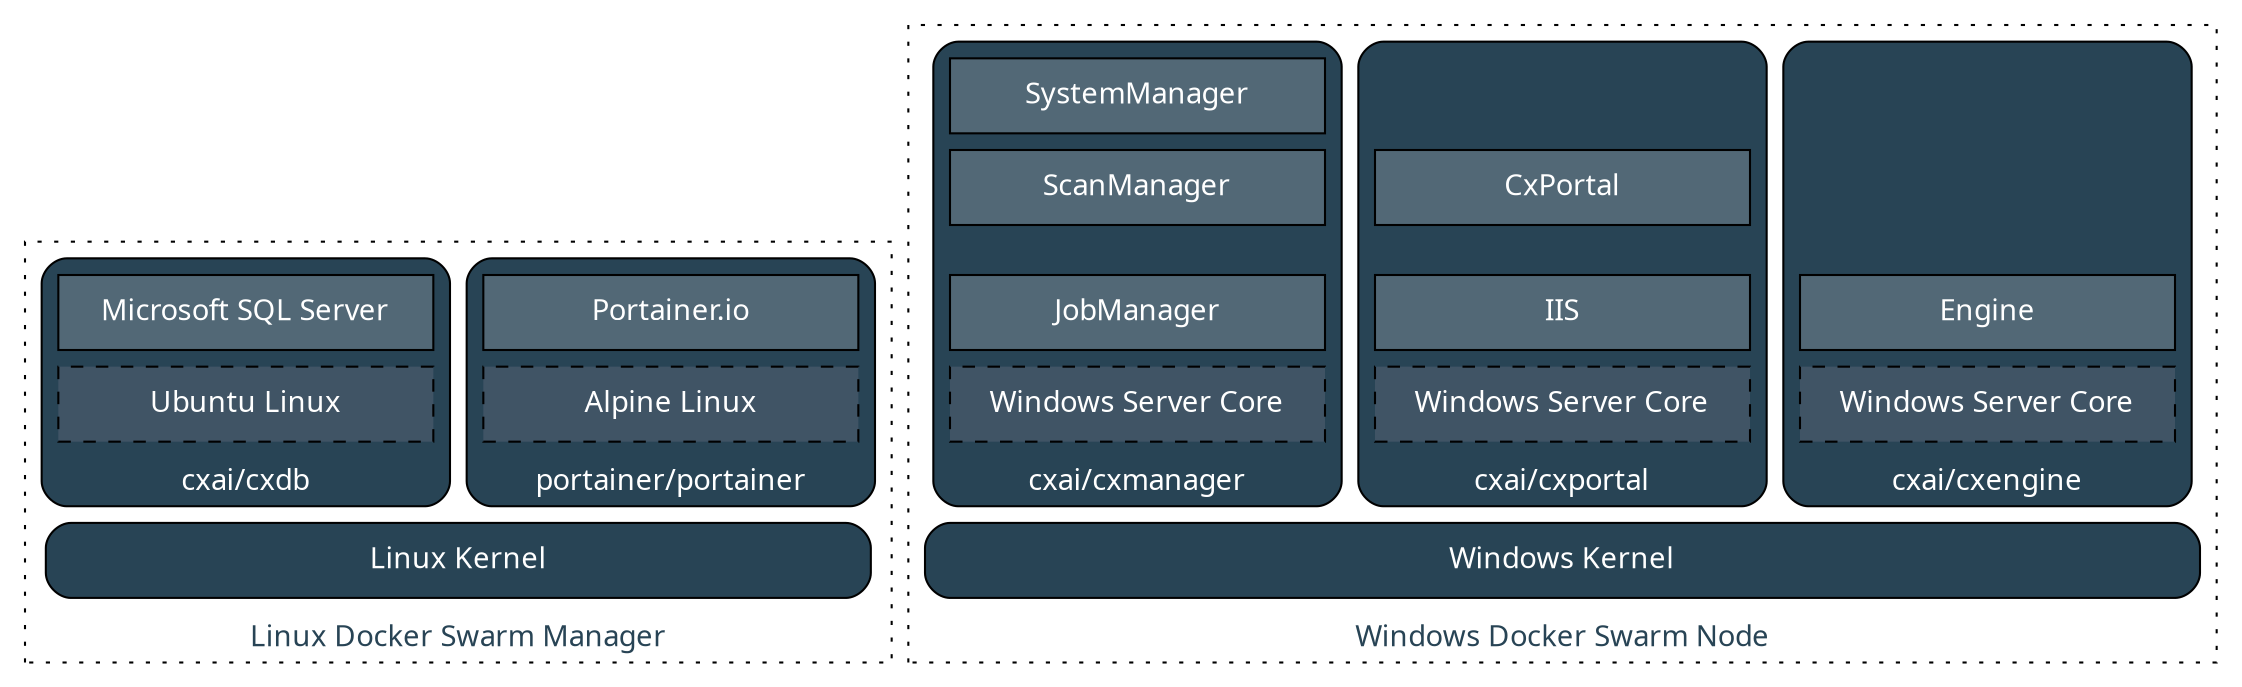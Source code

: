 digraph WindowsDocker {
compound=true
  graph [
  	#center = true
     	rankdir = BT
  	#label="Linux Docker environment"
        #bgcolor="#f4f4fa"
        #style="dotted, filled"
        style=invis
        #fillcolor="#FFFFFF"
        fontname="Noto"
        fontcolor=white
        ranksep="0.1"
  ]
  node [ style="filled" shape=box fillcolor="#526876" fontname="Noto" fontcolor=white fixedsize=true width=2.5 ]
  # node [fixedsize=true,width=0.75]
  
  subgraph cluster_l {
  	label="Linux Docker Swarm Manager"
    style="dotted"
    fontcolor="#284455"
	l [label = "Linux Kernel" fixedsize=true width=5.5 style="filled,rounded" fillcolor="#284455"]
	l -> l1 [ltail=cluster_l1 style=invis]
    l -> l2 [ltail=cluster_l2 style=invis] 
  subgraph cluster_l1 {
 	label = "cxai/cxdb"
 	style="filled,rounded"
        fontcolor=white
        #style="invis"
        fillcolor="#284455"
        #ranksep=0.05
        #nodesep=0.01
  	#node [shape=oval fillcolor="#FFFFFF" penwidth=3]
  	l1 [label="Ubuntu Linux" style="dashed, filled" fillcolor="#405465"]
  	mssql [label="Microsoft SQL Server"]
  	l1 -> mssql [style=invis]
    }
    subgraph cluster_l2 {
 	label = "portainer/portainer"
 	style="filled,rounded"
        fontcolor=white
        #style="invis"
        fillcolor="#284455"
        #ranksep=0.05
        #nodesep=0.01
  	#node [shape=oval fillcolor="#FFFFFF" penwidth=3]
  	l2 [label="Alpine Linux" style="dashed, filled" fillcolor="#405465"]
  	portainer [label="Portainer.io"]
  	l2 -> portainer [style=invis]
    }
  }
  
  subgraph cluster_w {
  	label="Windows Docker Swarm Node"
    style="dotted"
    fontcolor="#284455"

	k [label = "Windows Kernel" fixedsize=true width=8.5 style="filled,rounded" fillcolor="#284455"]
	k -> c1 [ltail=cluster_1 style=invis]
    k -> c2 [ltail=cluster_2 style=invis] 
    k -> c3 [ltail=cluster_3 style=invis] 

  subgraph cluster_1 {
 	label = "cxai/cxmanager"
 	style="filled,rounded"
        fontcolor=white
        #style="invis"
        fillcolor="#284455"
        #ranksep=0.05
        #nodesep=0.01
  	#node [shape=oval fillcolor="#FFFFFF" penwidth=3]
  	c1 [label="Windows Server Core" style="dashed, filled" fillcolor="#405465"]
  	c1 -> JobManager -> ScanManager -> SystemManager [style=invis]
  	
  }
  subgraph cluster_2 {
        fontcolor=white
 	label = "cxai/cxportal"
        style="filled, rounded"
        fillcolor="#284455"
        #ranksep=0.05
        #nodesep=0.01
          fontname="Noto"
  	blank [style=invis]
  	c2  [label="Windows Server Core" style="dashed, filled" fillcolor="#405465"]
  	c2 -> "IIS" -> CxPortal -> blank [style=invis];
  }
  subgraph cluster_3 {
 	label = "cxai/cxengine"
        fontcolor=white
        style="filled, rounded"
        fillcolor="#284455"
        #ranksep=0.05
        #nodesep=0.01
          fontname="Noto"
  	b2 [style=invis]
  	b3 [style=invis]
  	c3 [label="Windows Server Core" style="dashed, filled" fillcolor="#405465"]
  	c3 -> "Engine" -> b2 -> b3 [style=invis];
  }
  }
    
}